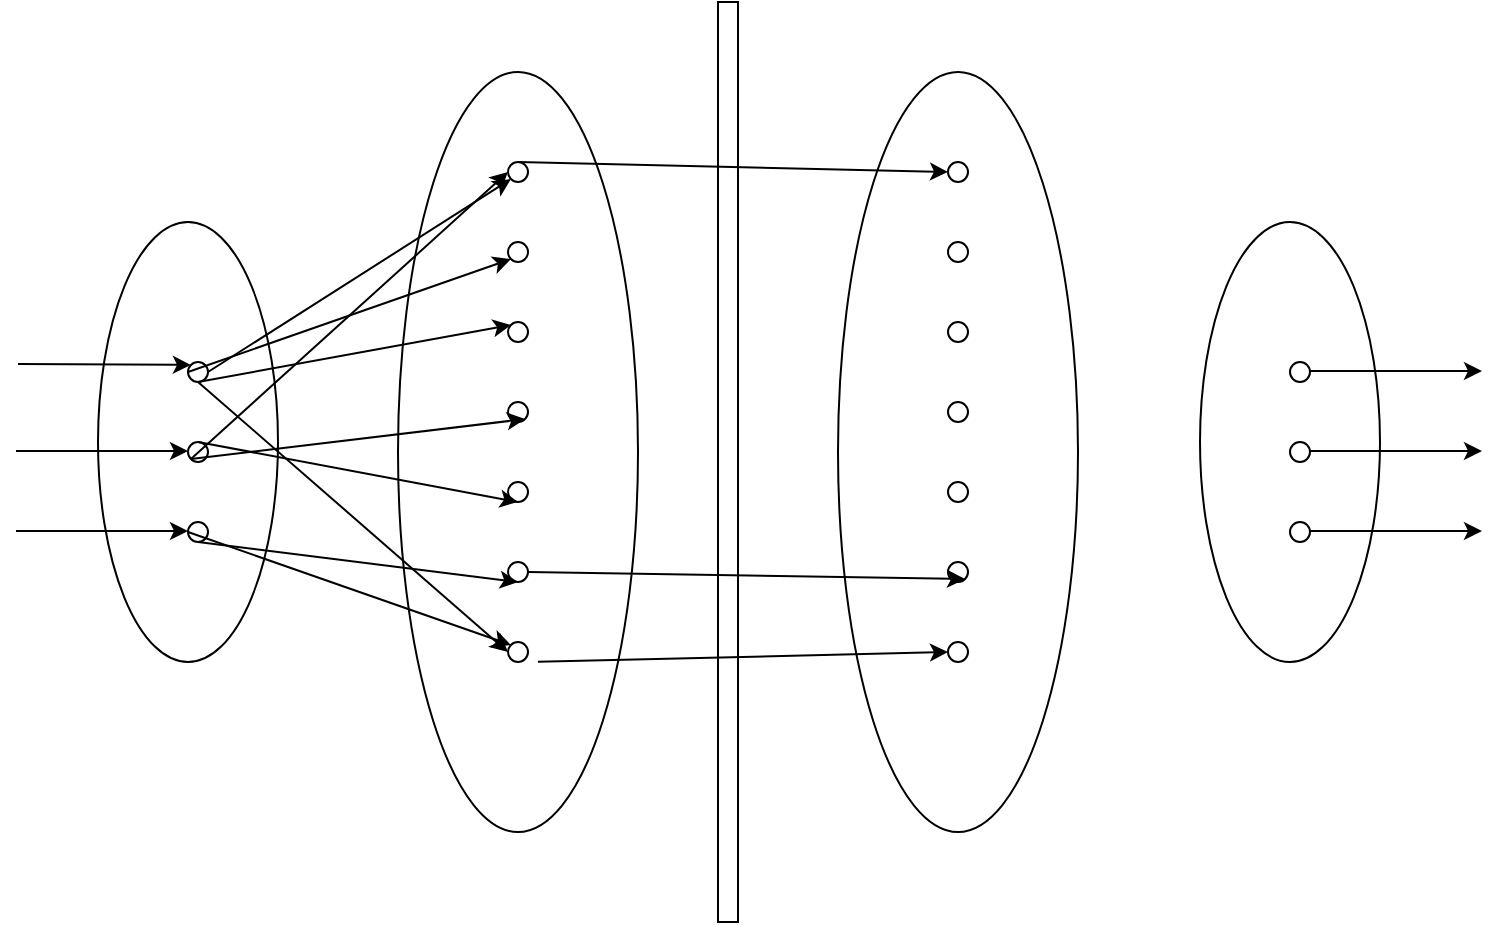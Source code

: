 <mxfile version="26.2.14">
  <diagram name="Page-1" id="Ew_ltg31gPGaPztfmx8g">
    <mxGraphModel dx="1619" dy="908" grid="1" gridSize="10" guides="1" tooltips="1" connect="1" arrows="1" fold="1" page="1" pageScale="1" pageWidth="850" pageHeight="1100" math="0" shadow="0">
      <root>
        <mxCell id="0" />
        <mxCell id="1" parent="0" />
        <mxCell id="ouBpeHVBCJ--FHdpR-fc-1" value="" style="ellipse;whiteSpace=wrap;html=1;" parent="1" vertex="1">
          <mxGeometry x="80" y="310" width="90" height="220" as="geometry" />
        </mxCell>
        <mxCell id="ouBpeHVBCJ--FHdpR-fc-12" value="" style="ellipse;whiteSpace=wrap;html=1;aspect=fixed;" parent="1" vertex="1">
          <mxGeometry x="125" y="380" width="10" height="10" as="geometry" />
        </mxCell>
        <mxCell id="ouBpeHVBCJ--FHdpR-fc-13" value="" style="ellipse;whiteSpace=wrap;html=1;aspect=fixed;" parent="1" vertex="1">
          <mxGeometry x="125" y="420" width="10" height="10" as="geometry" />
        </mxCell>
        <mxCell id="ouBpeHVBCJ--FHdpR-fc-16" value="" style="ellipse;whiteSpace=wrap;html=1;aspect=fixed;" parent="1" vertex="1">
          <mxGeometry x="125" y="460" width="10" height="10" as="geometry" />
        </mxCell>
        <mxCell id="ouBpeHVBCJ--FHdpR-fc-17" value="" style="endArrow=classic;html=1;rounded=0;entryX=0;entryY=0;entryDx=0;entryDy=0;" parent="1" target="ouBpeHVBCJ--FHdpR-fc-12" edge="1">
          <mxGeometry width="50" height="50" relative="1" as="geometry">
            <mxPoint x="40" y="381" as="sourcePoint" />
            <mxPoint x="280" y="460" as="targetPoint" />
          </mxGeometry>
        </mxCell>
        <mxCell id="ouBpeHVBCJ--FHdpR-fc-19" value="" style="endArrow=classic;html=1;rounded=0;entryX=0;entryY=0;entryDx=0;entryDy=0;" parent="1" edge="1">
          <mxGeometry width="50" height="50" relative="1" as="geometry">
            <mxPoint x="39" y="424.5" as="sourcePoint" />
            <mxPoint x="125" y="424.5" as="targetPoint" />
          </mxGeometry>
        </mxCell>
        <mxCell id="ouBpeHVBCJ--FHdpR-fc-21" value="" style="endArrow=classic;html=1;rounded=0;entryX=0;entryY=0;entryDx=0;entryDy=0;" parent="1" edge="1">
          <mxGeometry width="50" height="50" relative="1" as="geometry">
            <mxPoint x="39" y="464.5" as="sourcePoint" />
            <mxPoint x="125" y="464.5" as="targetPoint" />
          </mxGeometry>
        </mxCell>
        <mxCell id="ouBpeHVBCJ--FHdpR-fc-22" value="" style="ellipse;whiteSpace=wrap;html=1;" parent="1" vertex="1">
          <mxGeometry x="631" y="310" width="90" height="220" as="geometry" />
        </mxCell>
        <mxCell id="ouBpeHVBCJ--FHdpR-fc-23" value="" style="ellipse;whiteSpace=wrap;html=1;aspect=fixed;" parent="1" vertex="1">
          <mxGeometry x="676" y="380" width="10" height="10" as="geometry" />
        </mxCell>
        <mxCell id="ouBpeHVBCJ--FHdpR-fc-24" value="" style="ellipse;whiteSpace=wrap;html=1;aspect=fixed;" parent="1" vertex="1">
          <mxGeometry x="676" y="420" width="10" height="10" as="geometry" />
        </mxCell>
        <mxCell id="ouBpeHVBCJ--FHdpR-fc-25" value="" style="ellipse;whiteSpace=wrap;html=1;aspect=fixed;" parent="1" vertex="1">
          <mxGeometry x="676" y="460" width="10" height="10" as="geometry" />
        </mxCell>
        <mxCell id="ouBpeHVBCJ--FHdpR-fc-27" value="" style="endArrow=classic;html=1;rounded=0;entryX=0;entryY=0;entryDx=0;entryDy=0;" parent="1" edge="1">
          <mxGeometry width="50" height="50" relative="1" as="geometry">
            <mxPoint x="686" y="384.5" as="sourcePoint" />
            <mxPoint x="772" y="384.5" as="targetPoint" />
          </mxGeometry>
        </mxCell>
        <mxCell id="ouBpeHVBCJ--FHdpR-fc-28" value="" style="endArrow=classic;html=1;rounded=0;entryX=0;entryY=0;entryDx=0;entryDy=0;" parent="1" edge="1">
          <mxGeometry width="50" height="50" relative="1" as="geometry">
            <mxPoint x="686" y="464.5" as="sourcePoint" />
            <mxPoint x="772" y="464.5" as="targetPoint" />
          </mxGeometry>
        </mxCell>
        <mxCell id="ouBpeHVBCJ--FHdpR-fc-29" value="" style="endArrow=classic;html=1;rounded=0;entryX=0;entryY=0;entryDx=0;entryDy=0;" parent="1" edge="1">
          <mxGeometry width="50" height="50" relative="1" as="geometry">
            <mxPoint x="686" y="424.5" as="sourcePoint" />
            <mxPoint x="772" y="424.5" as="targetPoint" />
          </mxGeometry>
        </mxCell>
        <mxCell id="ouBpeHVBCJ--FHdpR-fc-30" value="" style="ellipse;whiteSpace=wrap;html=1;" parent="1" vertex="1">
          <mxGeometry x="230" y="235" width="120" height="380" as="geometry" />
        </mxCell>
        <mxCell id="ouBpeHVBCJ--FHdpR-fc-32" value="" style="ellipse;whiteSpace=wrap;html=1;aspect=fixed;" parent="1" vertex="1">
          <mxGeometry x="285" y="280" width="10" height="10" as="geometry" />
        </mxCell>
        <mxCell id="ouBpeHVBCJ--FHdpR-fc-33" value="" style="ellipse;whiteSpace=wrap;html=1;aspect=fixed;" parent="1" vertex="1">
          <mxGeometry x="285" y="320" width="10" height="10" as="geometry" />
        </mxCell>
        <mxCell id="ouBpeHVBCJ--FHdpR-fc-34" value="" style="ellipse;whiteSpace=wrap;html=1;aspect=fixed;" parent="1" vertex="1">
          <mxGeometry x="285" y="360" width="10" height="10" as="geometry" />
        </mxCell>
        <mxCell id="ouBpeHVBCJ--FHdpR-fc-35" value="" style="ellipse;whiteSpace=wrap;html=1;aspect=fixed;" parent="1" vertex="1">
          <mxGeometry x="285" y="440" width="10" height="10" as="geometry" />
        </mxCell>
        <mxCell id="ouBpeHVBCJ--FHdpR-fc-36" value="" style="ellipse;whiteSpace=wrap;html=1;aspect=fixed;" parent="1" vertex="1">
          <mxGeometry x="285" y="400" width="10" height="10" as="geometry" />
        </mxCell>
        <mxCell id="ouBpeHVBCJ--FHdpR-fc-37" value="" style="ellipse;whiteSpace=wrap;html=1;aspect=fixed;" parent="1" vertex="1">
          <mxGeometry x="285" y="480" width="10" height="10" as="geometry" />
        </mxCell>
        <mxCell id="ouBpeHVBCJ--FHdpR-fc-38" value="" style="ellipse;whiteSpace=wrap;html=1;aspect=fixed;" parent="1" vertex="1">
          <mxGeometry x="285" y="520" width="10" height="10" as="geometry" />
        </mxCell>
        <mxCell id="ouBpeHVBCJ--FHdpR-fc-47" value="" style="ellipse;whiteSpace=wrap;html=1;" parent="1" vertex="1">
          <mxGeometry x="450" y="235" width="120" height="380" as="geometry" />
        </mxCell>
        <mxCell id="ouBpeHVBCJ--FHdpR-fc-48" value="" style="ellipse;whiteSpace=wrap;html=1;aspect=fixed;" parent="1" vertex="1">
          <mxGeometry x="505" y="280" width="10" height="10" as="geometry" />
        </mxCell>
        <mxCell id="ouBpeHVBCJ--FHdpR-fc-49" value="" style="ellipse;whiteSpace=wrap;html=1;aspect=fixed;" parent="1" vertex="1">
          <mxGeometry x="505" y="320" width="10" height="10" as="geometry" />
        </mxCell>
        <mxCell id="ouBpeHVBCJ--FHdpR-fc-50" value="" style="ellipse;whiteSpace=wrap;html=1;aspect=fixed;" parent="1" vertex="1">
          <mxGeometry x="505" y="360" width="10" height="10" as="geometry" />
        </mxCell>
        <mxCell id="ouBpeHVBCJ--FHdpR-fc-51" value="" style="ellipse;whiteSpace=wrap;html=1;aspect=fixed;" parent="1" vertex="1">
          <mxGeometry x="505" y="440" width="10" height="10" as="geometry" />
        </mxCell>
        <mxCell id="ouBpeHVBCJ--FHdpR-fc-52" value="" style="ellipse;whiteSpace=wrap;html=1;aspect=fixed;" parent="1" vertex="1">
          <mxGeometry x="505" y="400" width="10" height="10" as="geometry" />
        </mxCell>
        <mxCell id="ouBpeHVBCJ--FHdpR-fc-53" value="" style="ellipse;whiteSpace=wrap;html=1;aspect=fixed;" parent="1" vertex="1">
          <mxGeometry x="505" y="480" width="10" height="10" as="geometry" />
        </mxCell>
        <mxCell id="ouBpeHVBCJ--FHdpR-fc-54" value="" style="ellipse;whiteSpace=wrap;html=1;aspect=fixed;" parent="1" vertex="1">
          <mxGeometry x="505" y="520" width="10" height="10" as="geometry" />
        </mxCell>
        <mxCell id="ouBpeHVBCJ--FHdpR-fc-56" value="" style="endArrow=classic;html=1;rounded=0;exitX=1;exitY=0.5;exitDx=0;exitDy=0;entryX=0;entryY=1;entryDx=0;entryDy=0;" parent="1" source="ouBpeHVBCJ--FHdpR-fc-12" target="ouBpeHVBCJ--FHdpR-fc-32" edge="1">
          <mxGeometry width="50" height="50" relative="1" as="geometry">
            <mxPoint x="400" y="490" as="sourcePoint" />
            <mxPoint x="450" y="440" as="targetPoint" />
          </mxGeometry>
        </mxCell>
        <mxCell id="ouBpeHVBCJ--FHdpR-fc-57" value="" style="endArrow=classic;html=1;rounded=0;exitX=0;exitY=0.5;exitDx=0;exitDy=0;entryX=0;entryY=1;entryDx=0;entryDy=0;" parent="1" source="ouBpeHVBCJ--FHdpR-fc-12" target="ouBpeHVBCJ--FHdpR-fc-33" edge="1">
          <mxGeometry width="50" height="50" relative="1" as="geometry">
            <mxPoint x="400" y="490" as="sourcePoint" />
            <mxPoint x="450" y="440" as="targetPoint" />
          </mxGeometry>
        </mxCell>
        <mxCell id="ouBpeHVBCJ--FHdpR-fc-58" value="" style="endArrow=classic;html=1;rounded=0;entryX=0;entryY=0;entryDx=0;entryDy=0;" parent="1" target="ouBpeHVBCJ--FHdpR-fc-34" edge="1">
          <mxGeometry width="50" height="50" relative="1" as="geometry">
            <mxPoint x="130" y="390" as="sourcePoint" />
            <mxPoint x="450" y="440" as="targetPoint" />
          </mxGeometry>
        </mxCell>
        <mxCell id="ouBpeHVBCJ--FHdpR-fc-59" value="" style="endArrow=classic;html=1;rounded=0;entryX=0;entryY=0.5;entryDx=0;entryDy=0;" parent="1" target="ouBpeHVBCJ--FHdpR-fc-38" edge="1">
          <mxGeometry width="50" height="50" relative="1" as="geometry">
            <mxPoint x="130" y="390" as="sourcePoint" />
            <mxPoint x="450" y="440" as="targetPoint" />
          </mxGeometry>
        </mxCell>
        <mxCell id="ouBpeHVBCJ--FHdpR-fc-60" value="" style="endArrow=classic;html=1;rounded=0;exitX=0;exitY=1;exitDx=0;exitDy=0;entryX=0;entryY=0.5;entryDx=0;entryDy=0;" parent="1" source="ouBpeHVBCJ--FHdpR-fc-13" target="ouBpeHVBCJ--FHdpR-fc-32" edge="1">
          <mxGeometry width="50" height="50" relative="1" as="geometry">
            <mxPoint x="400" y="490" as="sourcePoint" />
            <mxPoint x="450" y="440" as="targetPoint" />
          </mxGeometry>
        </mxCell>
        <mxCell id="ouBpeHVBCJ--FHdpR-fc-61" value="" style="endArrow=classic;html=1;rounded=0;exitX=0;exitY=0.5;exitDx=0;exitDy=0;entryX=0;entryY=0;entryDx=0;entryDy=0;" parent="1" source="ouBpeHVBCJ--FHdpR-fc-16" target="ouBpeHVBCJ--FHdpR-fc-38" edge="1">
          <mxGeometry width="50" height="50" relative="1" as="geometry">
            <mxPoint x="400" y="490" as="sourcePoint" />
            <mxPoint x="450" y="440" as="targetPoint" />
          </mxGeometry>
        </mxCell>
        <mxCell id="ouBpeHVBCJ--FHdpR-fc-62" value="" style="endArrow=classic;html=1;rounded=0;exitX=0;exitY=1;exitDx=0;exitDy=0;entryX=1;entryY=1;entryDx=0;entryDy=0;" parent="1" source="ouBpeHVBCJ--FHdpR-fc-13" target="ouBpeHVBCJ--FHdpR-fc-36" edge="1">
          <mxGeometry width="50" height="50" relative="1" as="geometry">
            <mxPoint x="450" y="520" as="sourcePoint" />
            <mxPoint x="500" y="470" as="targetPoint" />
          </mxGeometry>
        </mxCell>
        <mxCell id="ouBpeHVBCJ--FHdpR-fc-63" value="" style="endArrow=classic;html=1;rounded=0;entryX=0.5;entryY=1;entryDx=0;entryDy=0;" parent="1" target="ouBpeHVBCJ--FHdpR-fc-35" edge="1">
          <mxGeometry width="50" height="50" relative="1" as="geometry">
            <mxPoint x="130" y="420" as="sourcePoint" />
            <mxPoint x="500" y="470" as="targetPoint" />
          </mxGeometry>
        </mxCell>
        <mxCell id="ouBpeHVBCJ--FHdpR-fc-64" value="" style="endArrow=classic;html=1;rounded=0;entryX=0.5;entryY=1;entryDx=0;entryDy=0;" parent="1" target="ouBpeHVBCJ--FHdpR-fc-37" edge="1">
          <mxGeometry width="50" height="50" relative="1" as="geometry">
            <mxPoint x="130" y="470" as="sourcePoint" />
            <mxPoint x="500" y="470" as="targetPoint" />
          </mxGeometry>
        </mxCell>
        <mxCell id="ouBpeHVBCJ--FHdpR-fc-65" value="" style="html=1;points=[[0,0,0,0,5],[0,1,0,0,-5],[1,0,0,0,5],[1,1,0,0,-5]];perimeter=orthogonalPerimeter;outlineConnect=0;targetShapes=umlLifeline;portConstraint=eastwest;newEdgeStyle={&quot;curved&quot;:0,&quot;rounded&quot;:0};" parent="1" vertex="1">
          <mxGeometry x="390" y="200" width="10" height="460" as="geometry" />
        </mxCell>
        <mxCell id="ouBpeHVBCJ--FHdpR-fc-66" value="" style="endArrow=classic;html=1;rounded=0;exitX=0.5;exitY=0;exitDx=0;exitDy=0;entryX=0;entryY=0.5;entryDx=0;entryDy=0;" parent="1" source="ouBpeHVBCJ--FHdpR-fc-32" target="ouBpeHVBCJ--FHdpR-fc-48" edge="1">
          <mxGeometry width="50" height="50" relative="1" as="geometry">
            <mxPoint x="450" y="520" as="sourcePoint" />
            <mxPoint x="500" y="470" as="targetPoint" />
          </mxGeometry>
        </mxCell>
        <mxCell id="ouBpeHVBCJ--FHdpR-fc-72" value="" style="endArrow=classic;html=1;rounded=0;exitX=1;exitY=0.5;exitDx=0;exitDy=0;entryX=1;entryY=1;entryDx=0;entryDy=0;" parent="1" source="ouBpeHVBCJ--FHdpR-fc-37" target="ouBpeHVBCJ--FHdpR-fc-53" edge="1">
          <mxGeometry width="50" height="50" relative="1" as="geometry">
            <mxPoint x="450" y="520" as="sourcePoint" />
            <mxPoint x="500" y="470" as="targetPoint" />
          </mxGeometry>
        </mxCell>
        <mxCell id="ouBpeHVBCJ--FHdpR-fc-73" value="" style="endArrow=classic;html=1;rounded=0;exitX=0.583;exitY=0.776;exitDx=0;exitDy=0;exitPerimeter=0;entryX=0;entryY=0.5;entryDx=0;entryDy=0;" parent="1" source="ouBpeHVBCJ--FHdpR-fc-30" target="ouBpeHVBCJ--FHdpR-fc-54" edge="1">
          <mxGeometry width="50" height="50" relative="1" as="geometry">
            <mxPoint x="450" y="520" as="sourcePoint" />
            <mxPoint x="500" y="470" as="targetPoint" />
          </mxGeometry>
        </mxCell>
      </root>
    </mxGraphModel>
  </diagram>
</mxfile>
